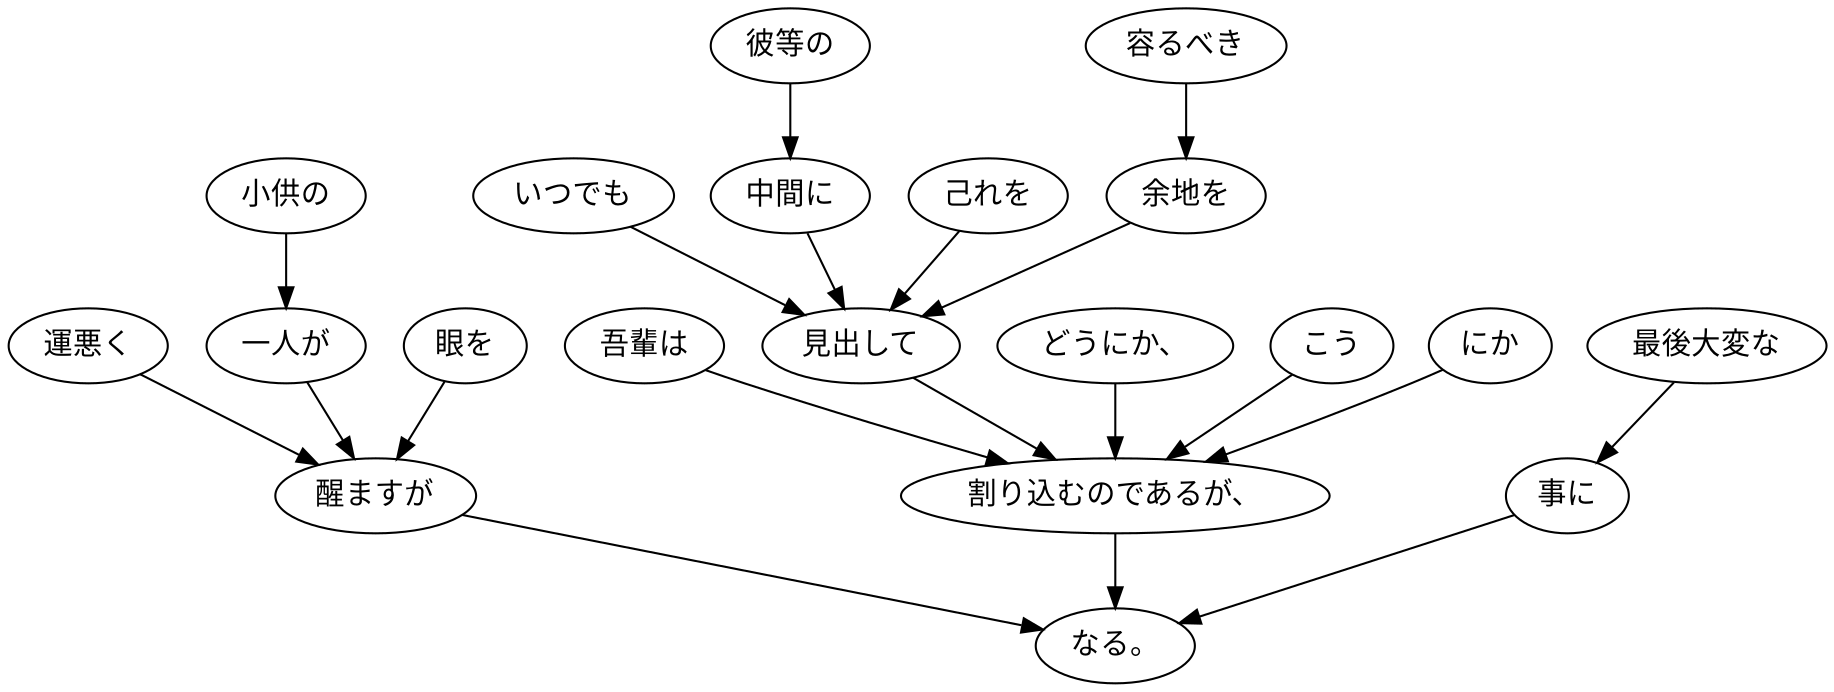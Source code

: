 digraph graph95 {
	node0 [label="吾輩は"];
	node1 [label="いつでも"];
	node2 [label="彼等の"];
	node3 [label="中間に"];
	node4 [label="己れを"];
	node5 [label="容るべき"];
	node6 [label="余地を"];
	node7 [label="見出して"];
	node8 [label="どうにか、"];
	node9 [label="こう"];
	node10 [label="にか"];
	node11 [label="割り込むのであるが、"];
	node12 [label="運悪く"];
	node13 [label="小供の"];
	node14 [label="一人が"];
	node15 [label="眼を"];
	node16 [label="醒ますが"];
	node17 [label="最後大変な"];
	node18 [label="事に"];
	node19 [label="なる。"];
	node0 -> node11;
	node1 -> node7;
	node2 -> node3;
	node3 -> node7;
	node4 -> node7;
	node5 -> node6;
	node6 -> node7;
	node7 -> node11;
	node8 -> node11;
	node9 -> node11;
	node10 -> node11;
	node11 -> node19;
	node12 -> node16;
	node13 -> node14;
	node14 -> node16;
	node15 -> node16;
	node16 -> node19;
	node17 -> node18;
	node18 -> node19;
}
